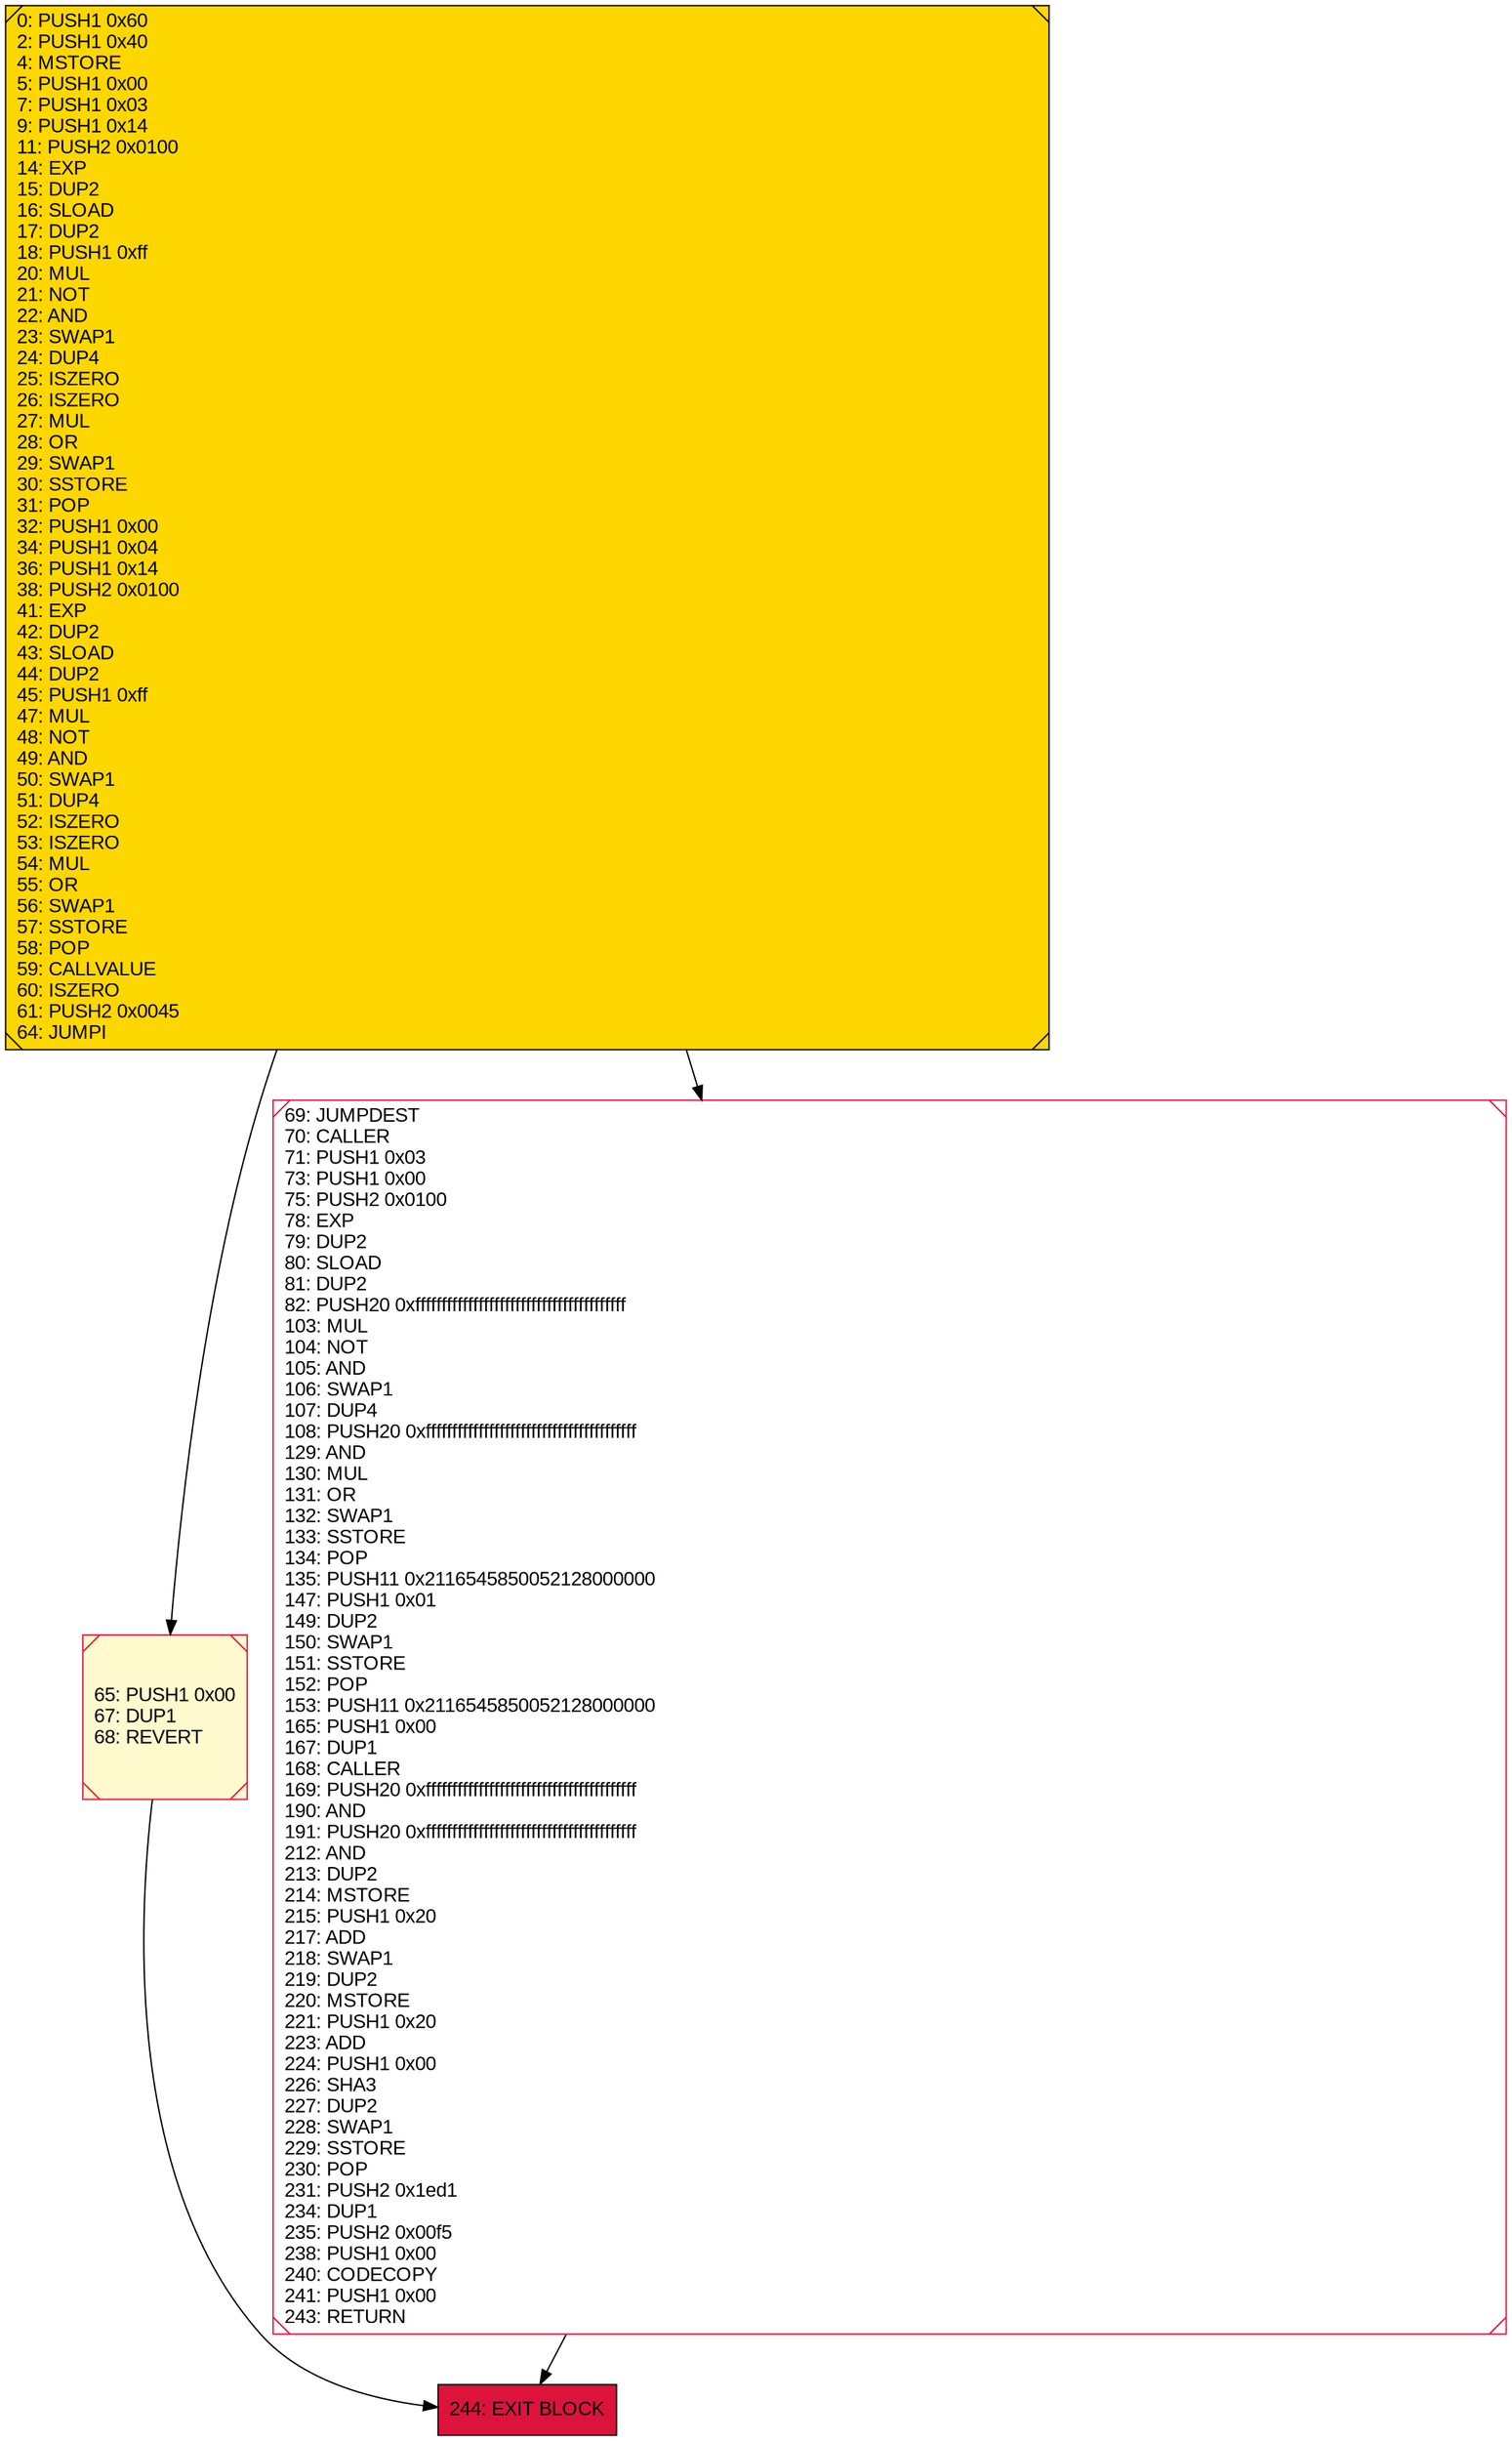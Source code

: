digraph G {
bgcolor=transparent rankdir=UD;
node [shape=box style=filled color=black fillcolor=white fontname=arial fontcolor=black];
65 [label="65: PUSH1 0x00\l67: DUP1\l68: REVERT\l" fillcolor=lemonchiffon shape=Msquare color=crimson ];
0 [label="0: PUSH1 0x60\l2: PUSH1 0x40\l4: MSTORE\l5: PUSH1 0x00\l7: PUSH1 0x03\l9: PUSH1 0x14\l11: PUSH2 0x0100\l14: EXP\l15: DUP2\l16: SLOAD\l17: DUP2\l18: PUSH1 0xff\l20: MUL\l21: NOT\l22: AND\l23: SWAP1\l24: DUP4\l25: ISZERO\l26: ISZERO\l27: MUL\l28: OR\l29: SWAP1\l30: SSTORE\l31: POP\l32: PUSH1 0x00\l34: PUSH1 0x04\l36: PUSH1 0x14\l38: PUSH2 0x0100\l41: EXP\l42: DUP2\l43: SLOAD\l44: DUP2\l45: PUSH1 0xff\l47: MUL\l48: NOT\l49: AND\l50: SWAP1\l51: DUP4\l52: ISZERO\l53: ISZERO\l54: MUL\l55: OR\l56: SWAP1\l57: SSTORE\l58: POP\l59: CALLVALUE\l60: ISZERO\l61: PUSH2 0x0045\l64: JUMPI\l" fillcolor=lemonchiffon shape=Msquare fillcolor=gold ];
244 [label="244: EXIT BLOCK\l" fillcolor=crimson ];
69 [label="69: JUMPDEST\l70: CALLER\l71: PUSH1 0x03\l73: PUSH1 0x00\l75: PUSH2 0x0100\l78: EXP\l79: DUP2\l80: SLOAD\l81: DUP2\l82: PUSH20 0xffffffffffffffffffffffffffffffffffffffff\l103: MUL\l104: NOT\l105: AND\l106: SWAP1\l107: DUP4\l108: PUSH20 0xffffffffffffffffffffffffffffffffffffffff\l129: AND\l130: MUL\l131: OR\l132: SWAP1\l133: SSTORE\l134: POP\l135: PUSH11 0x2116545850052128000000\l147: PUSH1 0x01\l149: DUP2\l150: SWAP1\l151: SSTORE\l152: POP\l153: PUSH11 0x2116545850052128000000\l165: PUSH1 0x00\l167: DUP1\l168: CALLER\l169: PUSH20 0xffffffffffffffffffffffffffffffffffffffff\l190: AND\l191: PUSH20 0xffffffffffffffffffffffffffffffffffffffff\l212: AND\l213: DUP2\l214: MSTORE\l215: PUSH1 0x20\l217: ADD\l218: SWAP1\l219: DUP2\l220: MSTORE\l221: PUSH1 0x20\l223: ADD\l224: PUSH1 0x00\l226: SHA3\l227: DUP2\l228: SWAP1\l229: SSTORE\l230: POP\l231: PUSH2 0x1ed1\l234: DUP1\l235: PUSH2 0x00f5\l238: PUSH1 0x00\l240: CODECOPY\l241: PUSH1 0x00\l243: RETURN\l" shape=Msquare color=crimson ];
0 -> 65;
65 -> 244;
69 -> 244;
0 -> 69;
}